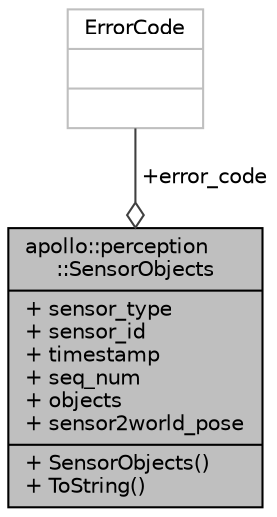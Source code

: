 digraph "apollo::perception::SensorObjects"
{
  edge [fontname="Helvetica",fontsize="10",labelfontname="Helvetica",labelfontsize="10"];
  node [fontname="Helvetica",fontsize="10",shape=record];
  Node1 [label="{apollo::perception\l::SensorObjects\n|+ sensor_type\l+ sensor_id\l+ timestamp\l+ seq_num\l+ objects\l+ sensor2world_pose\l|+ SensorObjects()\l+ ToString()\l}",height=0.2,width=0.4,color="black", fillcolor="grey75", style="filled" fontcolor="black"];
  Node2 -> Node1 [color="grey25",fontsize="10",style="solid",label=" +error_code" ,arrowhead="odiamond",fontname="Helvetica"];
  Node2 [label="{ErrorCode\n||}",height=0.2,width=0.4,color="grey75", fillcolor="white", style="filled"];
}
